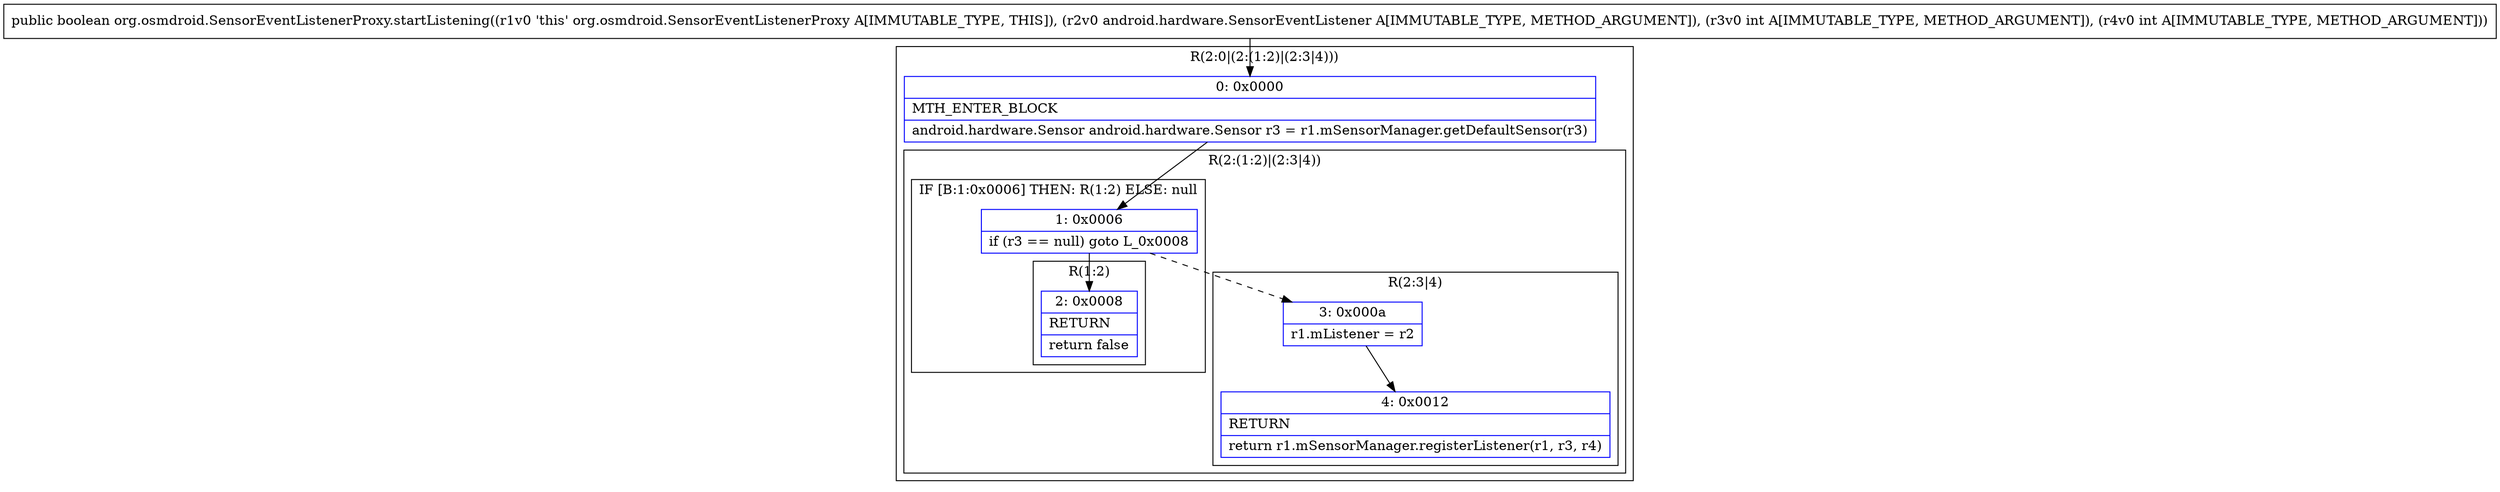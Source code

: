 digraph "CFG fororg.osmdroid.SensorEventListenerProxy.startListening(Landroid\/hardware\/SensorEventListener;II)Z" {
subgraph cluster_Region_1422083924 {
label = "R(2:0|(2:(1:2)|(2:3|4)))";
node [shape=record,color=blue];
Node_0 [shape=record,label="{0\:\ 0x0000|MTH_ENTER_BLOCK\l|android.hardware.Sensor android.hardware.Sensor r3 = r1.mSensorManager.getDefaultSensor(r3)\l}"];
subgraph cluster_Region_181162412 {
label = "R(2:(1:2)|(2:3|4))";
node [shape=record,color=blue];
subgraph cluster_IfRegion_2105535273 {
label = "IF [B:1:0x0006] THEN: R(1:2) ELSE: null";
node [shape=record,color=blue];
Node_1 [shape=record,label="{1\:\ 0x0006|if (r3 == null) goto L_0x0008\l}"];
subgraph cluster_Region_1695166960 {
label = "R(1:2)";
node [shape=record,color=blue];
Node_2 [shape=record,label="{2\:\ 0x0008|RETURN\l|return false\l}"];
}
}
subgraph cluster_Region_1151935073 {
label = "R(2:3|4)";
node [shape=record,color=blue];
Node_3 [shape=record,label="{3\:\ 0x000a|r1.mListener = r2\l}"];
Node_4 [shape=record,label="{4\:\ 0x0012|RETURN\l|return r1.mSensorManager.registerListener(r1, r3, r4)\l}"];
}
}
}
MethodNode[shape=record,label="{public boolean org.osmdroid.SensorEventListenerProxy.startListening((r1v0 'this' org.osmdroid.SensorEventListenerProxy A[IMMUTABLE_TYPE, THIS]), (r2v0 android.hardware.SensorEventListener A[IMMUTABLE_TYPE, METHOD_ARGUMENT]), (r3v0 int A[IMMUTABLE_TYPE, METHOD_ARGUMENT]), (r4v0 int A[IMMUTABLE_TYPE, METHOD_ARGUMENT])) }"];
MethodNode -> Node_0;
Node_0 -> Node_1;
Node_1 -> Node_2;
Node_1 -> Node_3[style=dashed];
Node_3 -> Node_4;
}

